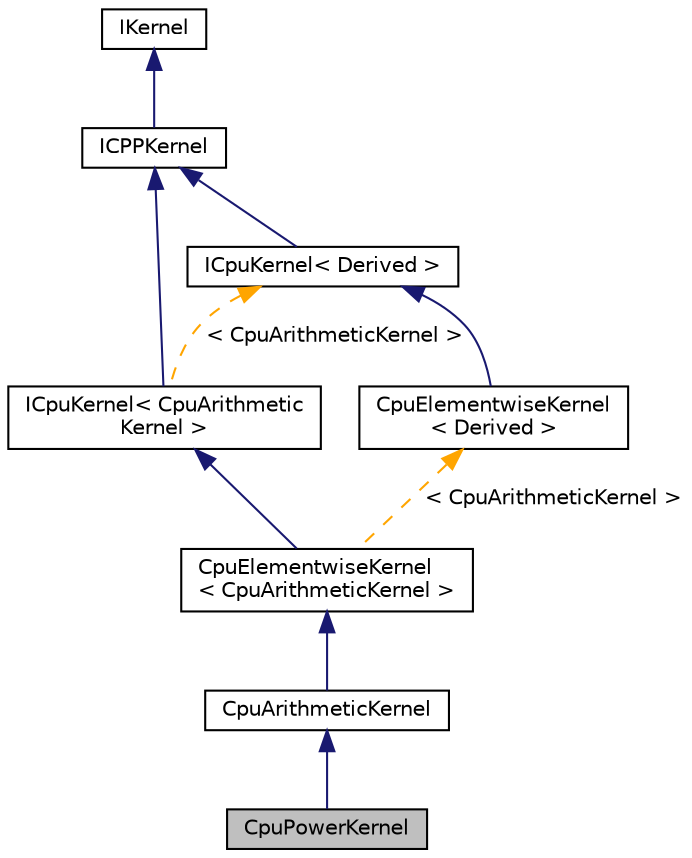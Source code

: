 digraph "CpuPowerKernel"
{
 // LATEX_PDF_SIZE
  edge [fontname="Helvetica",fontsize="10",labelfontname="Helvetica",labelfontsize="10"];
  node [fontname="Helvetica",fontsize="10",shape=record];
  Node1 [label="CpuPowerKernel",height=0.2,width=0.4,color="black", fillcolor="grey75", style="filled", fontcolor="black",tooltip=" "];
  Node2 -> Node1 [dir="back",color="midnightblue",fontsize="10",style="solid",fontname="Helvetica"];
  Node2 [label="CpuArithmeticKernel",height=0.2,width=0.4,color="black", fillcolor="white", style="filled",URL="$classarm__compute_1_1cpu_1_1kernels_1_1_cpu_arithmetic_kernel.xhtml",tooltip=" "];
  Node3 -> Node2 [dir="back",color="midnightblue",fontsize="10",style="solid",fontname="Helvetica"];
  Node3 [label="CpuElementwiseKernel\l\< CpuArithmeticKernel \>",height=0.2,width=0.4,color="black", fillcolor="white", style="filled",URL="$classarm__compute_1_1cpu_1_1kernels_1_1_cpu_elementwise_kernel.xhtml",tooltip=" "];
  Node4 -> Node3 [dir="back",color="midnightblue",fontsize="10",style="solid",fontname="Helvetica"];
  Node4 [label="ICpuKernel\< CpuArithmetic\lKernel \>",height=0.2,width=0.4,color="black", fillcolor="white", style="filled",URL="$classarm__compute_1_1cpu_1_1_i_cpu_kernel.xhtml",tooltip=" "];
  Node5 -> Node4 [dir="back",color="midnightblue",fontsize="10",style="solid",fontname="Helvetica"];
  Node5 [label="ICPPKernel",height=0.2,width=0.4,color="black", fillcolor="white", style="filled",URL="$classarm__compute_1_1_i_c_p_p_kernel.xhtml",tooltip="Common interface for all kernels implemented in C++."];
  Node6 -> Node5 [dir="back",color="midnightblue",fontsize="10",style="solid",fontname="Helvetica"];
  Node6 [label="IKernel",height=0.2,width=0.4,color="black", fillcolor="white", style="filled",URL="$classarm__compute_1_1_i_kernel.xhtml",tooltip="Common information for all the kernels."];
  Node7 -> Node4 [dir="back",color="orange",fontsize="10",style="dashed",label=" \< CpuArithmeticKernel \>" ,fontname="Helvetica"];
  Node7 [label="ICpuKernel\< Derived \>",height=0.2,width=0.4,color="black", fillcolor="white", style="filled",URL="$classarm__compute_1_1cpu_1_1_i_cpu_kernel.xhtml",tooltip=" "];
  Node5 -> Node7 [dir="back",color="midnightblue",fontsize="10",style="solid",fontname="Helvetica"];
  Node8 -> Node3 [dir="back",color="orange",fontsize="10",style="dashed",label=" \< CpuArithmeticKernel \>" ,fontname="Helvetica"];
  Node8 [label="CpuElementwiseKernel\l\< Derived \>",height=0.2,width=0.4,color="black", fillcolor="white", style="filled",URL="$classarm__compute_1_1cpu_1_1kernels_1_1_cpu_elementwise_kernel.xhtml",tooltip="Interface for an element-wise operation kernel."];
  Node7 -> Node8 [dir="back",color="midnightblue",fontsize="10",style="solid",fontname="Helvetica"];
}

